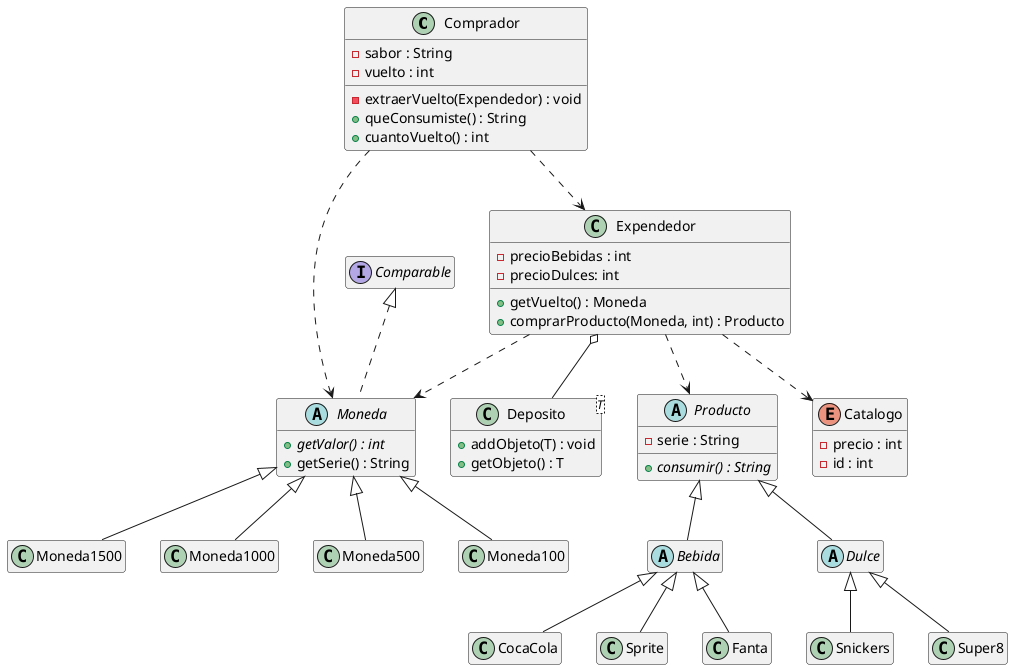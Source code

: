@startuml UML_Imagen
hide empty methods
hide empty fields

class Comprador {
  {field} - sabor : String
  {field} - vuelto : int
  {method} - extraerVuelto(Expendedor) : void
  {method} + queConsumiste() : String
  {method} + cuantoVuelto() : int
}
class Expendedor {
  {field} - precioBebidas : int
  {field} - precioDulces: int
  {method} + getVuelto() : Moneda
  {method} + comprarProducto(Moneda, int) : Producto
}
class Deposito<T> {
    {method} + addObjeto(T) : void 
    {method} + getObjeto() : T
}
abstract Moneda implements Comparable {
  {method} {abstract} + getValor() : int
  {method} + getSerie() : String
}
abstract Producto {
    {field} - serie : String
    {method} {abstract} + consumir() : String
}
abstract Bebida {
}
abstract Dulce {
}
enum Catalogo {
    {field} - precio : int
    {field} - id : int
}

class Moneda1500
class Moneda1000
class Moneda500
class Moneda100

class CocaCola
class Sprite
class Fanta

class Snickers
class Super8

' Dependencias
Comprador ..> Expendedor
Comprador ..> Moneda
Expendedor ..> Producto
Expendedor ..> Moneda
Expendedor ..> Catalogo

' Asociaciones
Expendedor o-- Deposito

' Herencias Producto
Producto <|-- Bebida
Producto <|-- Dulce
Bebida <|-- CocaCola
Bebida <|-- Sprite
Bebida <|-- Fanta 
Dulce <|-- Snickers
Dulce <|-- Super8

' Herencias Moneda
Moneda <|-- Moneda100
Moneda <|-- Moneda500
Moneda <|-- Moneda1000
Moneda <|-- Moneda1500

@enduml

